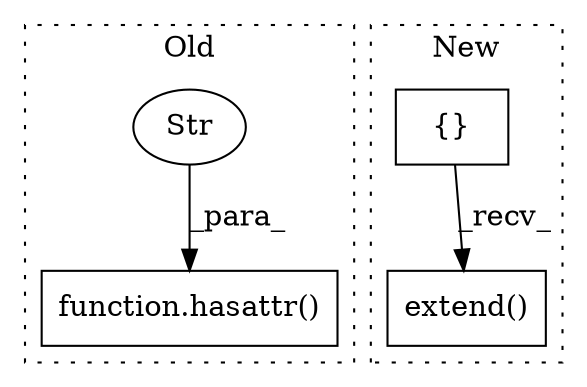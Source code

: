 digraph G {
subgraph cluster0 {
1 [label="function.hasattr()" a="75" s="1324,1348" l="8,1" shape="box"];
4 [label="Str" a="66" s="1339" l="9" shape="ellipse"];
label = "Old";
style="dotted";
}
subgraph cluster1 {
2 [label="extend()" a="75" s="1243,1276" l="14,1" shape="box"];
3 [label="{}" a="59" s="1183,1183" l="2,1" shape="box"];
label = "New";
style="dotted";
}
3 -> 2 [label="_recv_"];
4 -> 1 [label="_para_"];
}